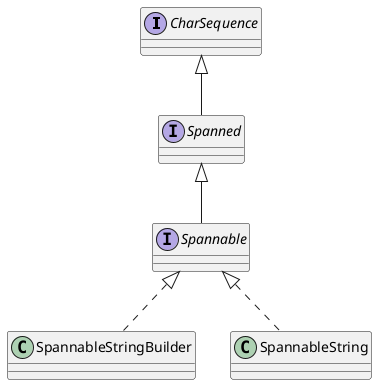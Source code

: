 @startuml

interface CharSequence
interface Spanned
interface Spannable

CharSequence <|-- Spanned
Spanned <|-- Spannable
Spannable <|.. SpannableStringBuilder
Spannable <|.. SpannableString




@enduml
